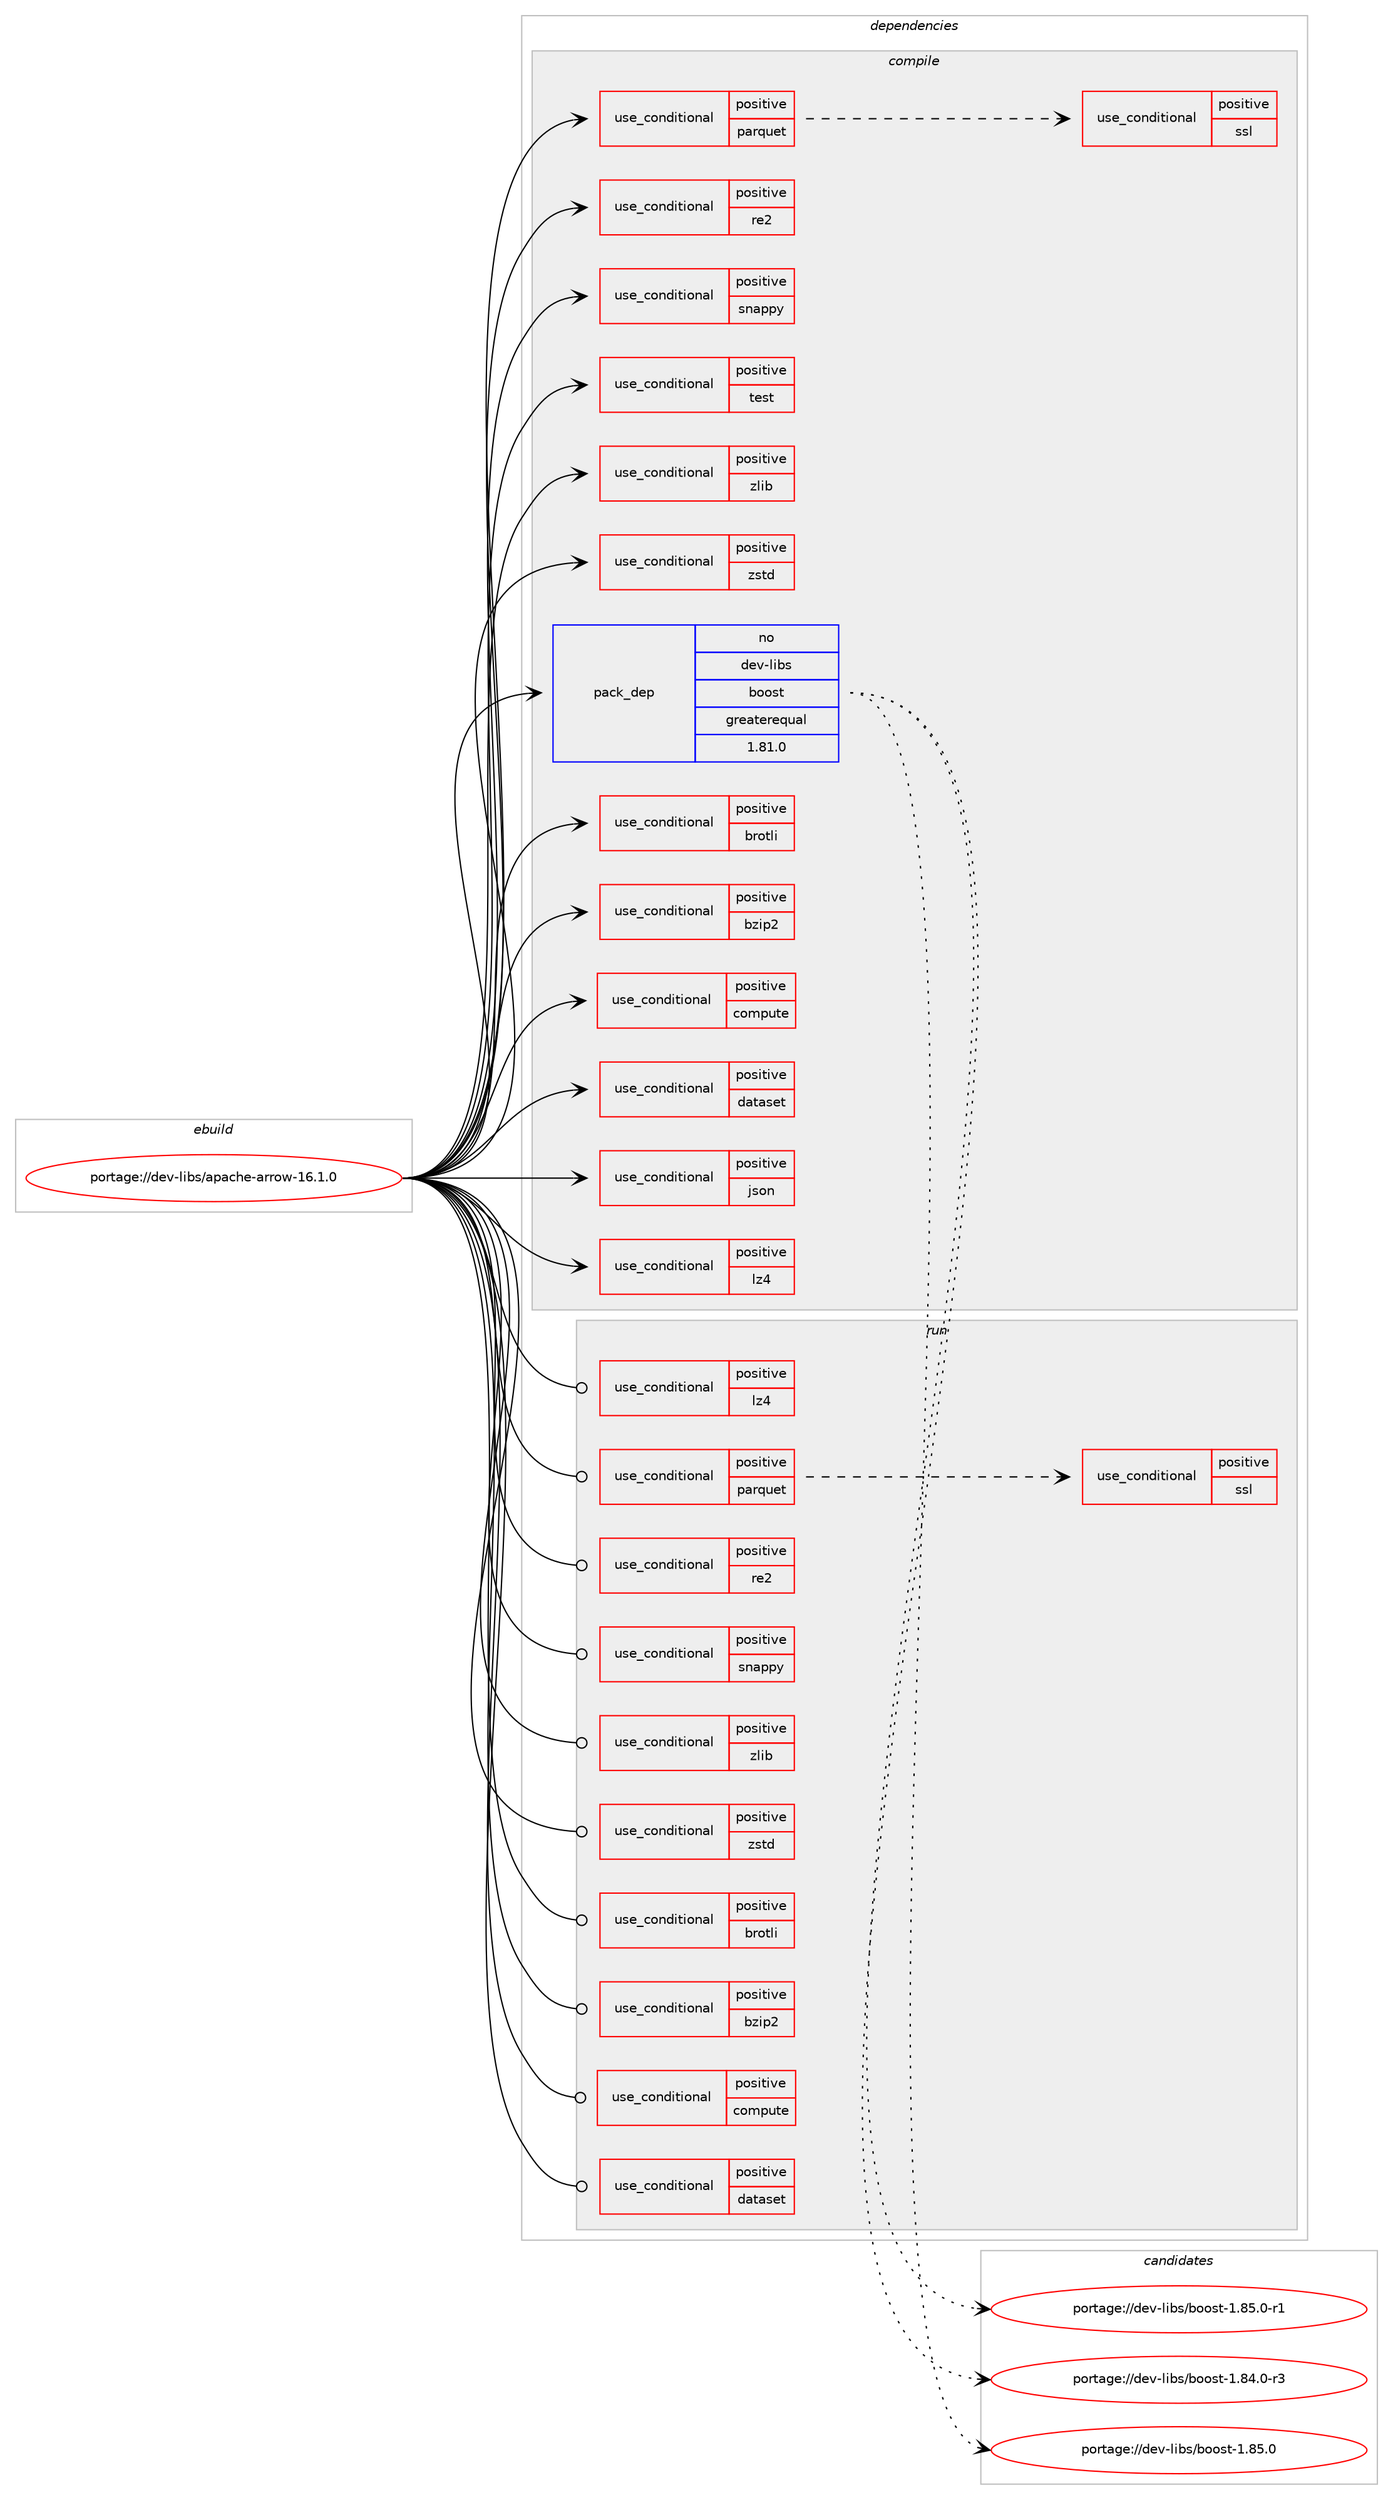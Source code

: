 digraph prolog {

# *************
# Graph options
# *************

newrank=true;
concentrate=true;
compound=true;
graph [rankdir=LR,fontname=Helvetica,fontsize=10,ranksep=1.5];#, ranksep=2.5, nodesep=0.2];
edge  [arrowhead=vee];
node  [fontname=Helvetica,fontsize=10];

# **********
# The ebuild
# **********

subgraph cluster_leftcol {
color=gray;
rank=same;
label=<<i>ebuild</i>>;
id [label="portage://dev-libs/apache-arrow-16.1.0", color=red, width=4, href="../dev-libs/apache-arrow-16.1.0.svg"];
}

# ****************
# The dependencies
# ****************

subgraph cluster_midcol {
color=gray;
label=<<i>dependencies</i>>;
subgraph cluster_compile {
fillcolor="#eeeeee";
style=filled;
label=<<i>compile</i>>;
subgraph cond24990 {
dependency53843 [label=<<TABLE BORDER="0" CELLBORDER="1" CELLSPACING="0" CELLPADDING="4"><TR><TD ROWSPAN="3" CELLPADDING="10">use_conditional</TD></TR><TR><TD>positive</TD></TR><TR><TD>brotli</TD></TR></TABLE>>, shape=none, color=red];
# *** BEGIN UNKNOWN DEPENDENCY TYPE (TODO) ***
# dependency53843 -> package_dependency(portage://dev-libs/apache-arrow-16.1.0,install,no,app-arch,brotli,none,[,,],any_same_slot,[])
# *** END UNKNOWN DEPENDENCY TYPE (TODO) ***

}
id:e -> dependency53843:w [weight=20,style="solid",arrowhead="vee"];
subgraph cond24991 {
dependency53844 [label=<<TABLE BORDER="0" CELLBORDER="1" CELLSPACING="0" CELLPADDING="4"><TR><TD ROWSPAN="3" CELLPADDING="10">use_conditional</TD></TR><TR><TD>positive</TD></TR><TR><TD>bzip2</TD></TR></TABLE>>, shape=none, color=red];
# *** BEGIN UNKNOWN DEPENDENCY TYPE (TODO) ***
# dependency53844 -> package_dependency(portage://dev-libs/apache-arrow-16.1.0,install,no,app-arch,bzip2,none,[,,],any_same_slot,[])
# *** END UNKNOWN DEPENDENCY TYPE (TODO) ***

}
id:e -> dependency53844:w [weight=20,style="solid",arrowhead="vee"];
subgraph cond24992 {
dependency53845 [label=<<TABLE BORDER="0" CELLBORDER="1" CELLSPACING="0" CELLPADDING="4"><TR><TD ROWSPAN="3" CELLPADDING="10">use_conditional</TD></TR><TR><TD>positive</TD></TR><TR><TD>compute</TD></TR></TABLE>>, shape=none, color=red];
# *** BEGIN UNKNOWN DEPENDENCY TYPE (TODO) ***
# dependency53845 -> package_dependency(portage://dev-libs/apache-arrow-16.1.0,install,no,dev-libs,libutf8proc,none,[,,],any_same_slot,[])
# *** END UNKNOWN DEPENDENCY TYPE (TODO) ***

}
id:e -> dependency53845:w [weight=20,style="solid",arrowhead="vee"];
subgraph cond24993 {
dependency53846 [label=<<TABLE BORDER="0" CELLBORDER="1" CELLSPACING="0" CELLPADDING="4"><TR><TD ROWSPAN="3" CELLPADDING="10">use_conditional</TD></TR><TR><TD>positive</TD></TR><TR><TD>dataset</TD></TR></TABLE>>, shape=none, color=red];
# *** BEGIN UNKNOWN DEPENDENCY TYPE (TODO) ***
# dependency53846 -> package_dependency(portage://dev-libs/apache-arrow-16.1.0,install,no,dev-libs,libutf8proc,none,[,,],any_same_slot,[])
# *** END UNKNOWN DEPENDENCY TYPE (TODO) ***

}
id:e -> dependency53846:w [weight=20,style="solid",arrowhead="vee"];
subgraph cond24994 {
dependency53847 [label=<<TABLE BORDER="0" CELLBORDER="1" CELLSPACING="0" CELLPADDING="4"><TR><TD ROWSPAN="3" CELLPADDING="10">use_conditional</TD></TR><TR><TD>positive</TD></TR><TR><TD>json</TD></TR></TABLE>>, shape=none, color=red];
# *** BEGIN UNKNOWN DEPENDENCY TYPE (TODO) ***
# dependency53847 -> package_dependency(portage://dev-libs/apache-arrow-16.1.0,install,no,dev-libs,rapidjson,none,[,,],[],[])
# *** END UNKNOWN DEPENDENCY TYPE (TODO) ***

}
id:e -> dependency53847:w [weight=20,style="solid",arrowhead="vee"];
subgraph cond24995 {
dependency53848 [label=<<TABLE BORDER="0" CELLBORDER="1" CELLSPACING="0" CELLPADDING="4"><TR><TD ROWSPAN="3" CELLPADDING="10">use_conditional</TD></TR><TR><TD>positive</TD></TR><TR><TD>lz4</TD></TR></TABLE>>, shape=none, color=red];
# *** BEGIN UNKNOWN DEPENDENCY TYPE (TODO) ***
# dependency53848 -> package_dependency(portage://dev-libs/apache-arrow-16.1.0,install,no,app-arch,lz4,none,[,,],any_same_slot,[])
# *** END UNKNOWN DEPENDENCY TYPE (TODO) ***

}
id:e -> dependency53848:w [weight=20,style="solid",arrowhead="vee"];
subgraph cond24996 {
dependency53849 [label=<<TABLE BORDER="0" CELLBORDER="1" CELLSPACING="0" CELLPADDING="4"><TR><TD ROWSPAN="3" CELLPADDING="10">use_conditional</TD></TR><TR><TD>positive</TD></TR><TR><TD>parquet</TD></TR></TABLE>>, shape=none, color=red];
# *** BEGIN UNKNOWN DEPENDENCY TYPE (TODO) ***
# dependency53849 -> package_dependency(portage://dev-libs/apache-arrow-16.1.0,install,no,dev-libs,libutf8proc,none,[,,],any_same_slot,[])
# *** END UNKNOWN DEPENDENCY TYPE (TODO) ***

# *** BEGIN UNKNOWN DEPENDENCY TYPE (TODO) ***
# dependency53849 -> package_dependency(portage://dev-libs/apache-arrow-16.1.0,install,no,dev-libs,thrift,none,[,,],any_same_slot,[])
# *** END UNKNOWN DEPENDENCY TYPE (TODO) ***

subgraph cond24997 {
dependency53850 [label=<<TABLE BORDER="0" CELLBORDER="1" CELLSPACING="0" CELLPADDING="4"><TR><TD ROWSPAN="3" CELLPADDING="10">use_conditional</TD></TR><TR><TD>positive</TD></TR><TR><TD>ssl</TD></TR></TABLE>>, shape=none, color=red];
# *** BEGIN UNKNOWN DEPENDENCY TYPE (TODO) ***
# dependency53850 -> package_dependency(portage://dev-libs/apache-arrow-16.1.0,install,no,dev-libs,openssl,none,[,,],any_same_slot,[])
# *** END UNKNOWN DEPENDENCY TYPE (TODO) ***

}
dependency53849:e -> dependency53850:w [weight=20,style="dashed",arrowhead="vee"];
}
id:e -> dependency53849:w [weight=20,style="solid",arrowhead="vee"];
subgraph cond24998 {
dependency53851 [label=<<TABLE BORDER="0" CELLBORDER="1" CELLSPACING="0" CELLPADDING="4"><TR><TD ROWSPAN="3" CELLPADDING="10">use_conditional</TD></TR><TR><TD>positive</TD></TR><TR><TD>re2</TD></TR></TABLE>>, shape=none, color=red];
# *** BEGIN UNKNOWN DEPENDENCY TYPE (TODO) ***
# dependency53851 -> package_dependency(portage://dev-libs/apache-arrow-16.1.0,install,no,dev-libs,re2,none,[,,],any_same_slot,[])
# *** END UNKNOWN DEPENDENCY TYPE (TODO) ***

}
id:e -> dependency53851:w [weight=20,style="solid",arrowhead="vee"];
subgraph cond24999 {
dependency53852 [label=<<TABLE BORDER="0" CELLBORDER="1" CELLSPACING="0" CELLPADDING="4"><TR><TD ROWSPAN="3" CELLPADDING="10">use_conditional</TD></TR><TR><TD>positive</TD></TR><TR><TD>snappy</TD></TR></TABLE>>, shape=none, color=red];
# *** BEGIN UNKNOWN DEPENDENCY TYPE (TODO) ***
# dependency53852 -> package_dependency(portage://dev-libs/apache-arrow-16.1.0,install,no,app-arch,snappy,none,[,,],any_same_slot,[])
# *** END UNKNOWN DEPENDENCY TYPE (TODO) ***

}
id:e -> dependency53852:w [weight=20,style="solid",arrowhead="vee"];
subgraph cond25000 {
dependency53853 [label=<<TABLE BORDER="0" CELLBORDER="1" CELLSPACING="0" CELLPADDING="4"><TR><TD ROWSPAN="3" CELLPADDING="10">use_conditional</TD></TR><TR><TD>positive</TD></TR><TR><TD>test</TD></TR></TABLE>>, shape=none, color=red];
# *** BEGIN UNKNOWN DEPENDENCY TYPE (TODO) ***
# dependency53853 -> package_dependency(portage://dev-libs/apache-arrow-16.1.0,install,no,dev-cpp,gflags,none,[,,],[],[])
# *** END UNKNOWN DEPENDENCY TYPE (TODO) ***

# *** BEGIN UNKNOWN DEPENDENCY TYPE (TODO) ***
# dependency53853 -> package_dependency(portage://dev-libs/apache-arrow-16.1.0,install,no,dev-cpp,gtest,none,[,,],[],[])
# *** END UNKNOWN DEPENDENCY TYPE (TODO) ***

}
id:e -> dependency53853:w [weight=20,style="solid",arrowhead="vee"];
subgraph cond25001 {
dependency53854 [label=<<TABLE BORDER="0" CELLBORDER="1" CELLSPACING="0" CELLPADDING="4"><TR><TD ROWSPAN="3" CELLPADDING="10">use_conditional</TD></TR><TR><TD>positive</TD></TR><TR><TD>zlib</TD></TR></TABLE>>, shape=none, color=red];
# *** BEGIN UNKNOWN DEPENDENCY TYPE (TODO) ***
# dependency53854 -> package_dependency(portage://dev-libs/apache-arrow-16.1.0,install,no,sys-libs,zlib,none,[,,],any_same_slot,[])
# *** END UNKNOWN DEPENDENCY TYPE (TODO) ***

}
id:e -> dependency53854:w [weight=20,style="solid",arrowhead="vee"];
subgraph cond25002 {
dependency53855 [label=<<TABLE BORDER="0" CELLBORDER="1" CELLSPACING="0" CELLPADDING="4"><TR><TD ROWSPAN="3" CELLPADDING="10">use_conditional</TD></TR><TR><TD>positive</TD></TR><TR><TD>zstd</TD></TR></TABLE>>, shape=none, color=red];
# *** BEGIN UNKNOWN DEPENDENCY TYPE (TODO) ***
# dependency53855 -> package_dependency(portage://dev-libs/apache-arrow-16.1.0,install,no,app-arch,zstd,none,[,,],any_same_slot,[])
# *** END UNKNOWN DEPENDENCY TYPE (TODO) ***

}
id:e -> dependency53855:w [weight=20,style="solid",arrowhead="vee"];
# *** BEGIN UNKNOWN DEPENDENCY TYPE (TODO) ***
# id -> package_dependency(portage://dev-libs/apache-arrow-16.1.0,install,no,dev-cpp,xsimd,none,[,,],[],[])
# *** END UNKNOWN DEPENDENCY TYPE (TODO) ***

subgraph pack27739 {
dependency53856 [label=<<TABLE BORDER="0" CELLBORDER="1" CELLSPACING="0" CELLPADDING="4" WIDTH="220"><TR><TD ROWSPAN="6" CELLPADDING="30">pack_dep</TD></TR><TR><TD WIDTH="110">no</TD></TR><TR><TD>dev-libs</TD></TR><TR><TD>boost</TD></TR><TR><TD>greaterequal</TD></TR><TR><TD>1.81.0</TD></TR></TABLE>>, shape=none, color=blue];
}
id:e -> dependency53856:w [weight=20,style="solid",arrowhead="vee"];
}
subgraph cluster_compileandrun {
fillcolor="#eeeeee";
style=filled;
label=<<i>compile and run</i>>;
}
subgraph cluster_run {
fillcolor="#eeeeee";
style=filled;
label=<<i>run</i>>;
subgraph cond25003 {
dependency53857 [label=<<TABLE BORDER="0" CELLBORDER="1" CELLSPACING="0" CELLPADDING="4"><TR><TD ROWSPAN="3" CELLPADDING="10">use_conditional</TD></TR><TR><TD>positive</TD></TR><TR><TD>brotli</TD></TR></TABLE>>, shape=none, color=red];
# *** BEGIN UNKNOWN DEPENDENCY TYPE (TODO) ***
# dependency53857 -> package_dependency(portage://dev-libs/apache-arrow-16.1.0,run,no,app-arch,brotli,none,[,,],any_same_slot,[])
# *** END UNKNOWN DEPENDENCY TYPE (TODO) ***

}
id:e -> dependency53857:w [weight=20,style="solid",arrowhead="odot"];
subgraph cond25004 {
dependency53858 [label=<<TABLE BORDER="0" CELLBORDER="1" CELLSPACING="0" CELLPADDING="4"><TR><TD ROWSPAN="3" CELLPADDING="10">use_conditional</TD></TR><TR><TD>positive</TD></TR><TR><TD>bzip2</TD></TR></TABLE>>, shape=none, color=red];
# *** BEGIN UNKNOWN DEPENDENCY TYPE (TODO) ***
# dependency53858 -> package_dependency(portage://dev-libs/apache-arrow-16.1.0,run,no,app-arch,bzip2,none,[,,],any_same_slot,[])
# *** END UNKNOWN DEPENDENCY TYPE (TODO) ***

}
id:e -> dependency53858:w [weight=20,style="solid",arrowhead="odot"];
subgraph cond25005 {
dependency53859 [label=<<TABLE BORDER="0" CELLBORDER="1" CELLSPACING="0" CELLPADDING="4"><TR><TD ROWSPAN="3" CELLPADDING="10">use_conditional</TD></TR><TR><TD>positive</TD></TR><TR><TD>compute</TD></TR></TABLE>>, shape=none, color=red];
# *** BEGIN UNKNOWN DEPENDENCY TYPE (TODO) ***
# dependency53859 -> package_dependency(portage://dev-libs/apache-arrow-16.1.0,run,no,dev-libs,libutf8proc,none,[,,],any_same_slot,[])
# *** END UNKNOWN DEPENDENCY TYPE (TODO) ***

}
id:e -> dependency53859:w [weight=20,style="solid",arrowhead="odot"];
subgraph cond25006 {
dependency53860 [label=<<TABLE BORDER="0" CELLBORDER="1" CELLSPACING="0" CELLPADDING="4"><TR><TD ROWSPAN="3" CELLPADDING="10">use_conditional</TD></TR><TR><TD>positive</TD></TR><TR><TD>dataset</TD></TR></TABLE>>, shape=none, color=red];
# *** BEGIN UNKNOWN DEPENDENCY TYPE (TODO) ***
# dependency53860 -> package_dependency(portage://dev-libs/apache-arrow-16.1.0,run,no,dev-libs,libutf8proc,none,[,,],any_same_slot,[])
# *** END UNKNOWN DEPENDENCY TYPE (TODO) ***

}
id:e -> dependency53860:w [weight=20,style="solid",arrowhead="odot"];
subgraph cond25007 {
dependency53861 [label=<<TABLE BORDER="0" CELLBORDER="1" CELLSPACING="0" CELLPADDING="4"><TR><TD ROWSPAN="3" CELLPADDING="10">use_conditional</TD></TR><TR><TD>positive</TD></TR><TR><TD>lz4</TD></TR></TABLE>>, shape=none, color=red];
# *** BEGIN UNKNOWN DEPENDENCY TYPE (TODO) ***
# dependency53861 -> package_dependency(portage://dev-libs/apache-arrow-16.1.0,run,no,app-arch,lz4,none,[,,],any_same_slot,[])
# *** END UNKNOWN DEPENDENCY TYPE (TODO) ***

}
id:e -> dependency53861:w [weight=20,style="solid",arrowhead="odot"];
subgraph cond25008 {
dependency53862 [label=<<TABLE BORDER="0" CELLBORDER="1" CELLSPACING="0" CELLPADDING="4"><TR><TD ROWSPAN="3" CELLPADDING="10">use_conditional</TD></TR><TR><TD>positive</TD></TR><TR><TD>parquet</TD></TR></TABLE>>, shape=none, color=red];
# *** BEGIN UNKNOWN DEPENDENCY TYPE (TODO) ***
# dependency53862 -> package_dependency(portage://dev-libs/apache-arrow-16.1.0,run,no,dev-libs,libutf8proc,none,[,,],any_same_slot,[])
# *** END UNKNOWN DEPENDENCY TYPE (TODO) ***

# *** BEGIN UNKNOWN DEPENDENCY TYPE (TODO) ***
# dependency53862 -> package_dependency(portage://dev-libs/apache-arrow-16.1.0,run,no,dev-libs,thrift,none,[,,],any_same_slot,[])
# *** END UNKNOWN DEPENDENCY TYPE (TODO) ***

subgraph cond25009 {
dependency53863 [label=<<TABLE BORDER="0" CELLBORDER="1" CELLSPACING="0" CELLPADDING="4"><TR><TD ROWSPAN="3" CELLPADDING="10">use_conditional</TD></TR><TR><TD>positive</TD></TR><TR><TD>ssl</TD></TR></TABLE>>, shape=none, color=red];
# *** BEGIN UNKNOWN DEPENDENCY TYPE (TODO) ***
# dependency53863 -> package_dependency(portage://dev-libs/apache-arrow-16.1.0,run,no,dev-libs,openssl,none,[,,],any_same_slot,[])
# *** END UNKNOWN DEPENDENCY TYPE (TODO) ***

}
dependency53862:e -> dependency53863:w [weight=20,style="dashed",arrowhead="vee"];
}
id:e -> dependency53862:w [weight=20,style="solid",arrowhead="odot"];
subgraph cond25010 {
dependency53864 [label=<<TABLE BORDER="0" CELLBORDER="1" CELLSPACING="0" CELLPADDING="4"><TR><TD ROWSPAN="3" CELLPADDING="10">use_conditional</TD></TR><TR><TD>positive</TD></TR><TR><TD>re2</TD></TR></TABLE>>, shape=none, color=red];
# *** BEGIN UNKNOWN DEPENDENCY TYPE (TODO) ***
# dependency53864 -> package_dependency(portage://dev-libs/apache-arrow-16.1.0,run,no,dev-libs,re2,none,[,,],any_same_slot,[])
# *** END UNKNOWN DEPENDENCY TYPE (TODO) ***

}
id:e -> dependency53864:w [weight=20,style="solid",arrowhead="odot"];
subgraph cond25011 {
dependency53865 [label=<<TABLE BORDER="0" CELLBORDER="1" CELLSPACING="0" CELLPADDING="4"><TR><TD ROWSPAN="3" CELLPADDING="10">use_conditional</TD></TR><TR><TD>positive</TD></TR><TR><TD>snappy</TD></TR></TABLE>>, shape=none, color=red];
# *** BEGIN UNKNOWN DEPENDENCY TYPE (TODO) ***
# dependency53865 -> package_dependency(portage://dev-libs/apache-arrow-16.1.0,run,no,app-arch,snappy,none,[,,],any_same_slot,[])
# *** END UNKNOWN DEPENDENCY TYPE (TODO) ***

}
id:e -> dependency53865:w [weight=20,style="solid",arrowhead="odot"];
subgraph cond25012 {
dependency53866 [label=<<TABLE BORDER="0" CELLBORDER="1" CELLSPACING="0" CELLPADDING="4"><TR><TD ROWSPAN="3" CELLPADDING="10">use_conditional</TD></TR><TR><TD>positive</TD></TR><TR><TD>zlib</TD></TR></TABLE>>, shape=none, color=red];
# *** BEGIN UNKNOWN DEPENDENCY TYPE (TODO) ***
# dependency53866 -> package_dependency(portage://dev-libs/apache-arrow-16.1.0,run,no,sys-libs,zlib,none,[,,],any_same_slot,[])
# *** END UNKNOWN DEPENDENCY TYPE (TODO) ***

}
id:e -> dependency53866:w [weight=20,style="solid",arrowhead="odot"];
subgraph cond25013 {
dependency53867 [label=<<TABLE BORDER="0" CELLBORDER="1" CELLSPACING="0" CELLPADDING="4"><TR><TD ROWSPAN="3" CELLPADDING="10">use_conditional</TD></TR><TR><TD>positive</TD></TR><TR><TD>zstd</TD></TR></TABLE>>, shape=none, color=red];
# *** BEGIN UNKNOWN DEPENDENCY TYPE (TODO) ***
# dependency53867 -> package_dependency(portage://dev-libs/apache-arrow-16.1.0,run,no,app-arch,zstd,none,[,,],any_same_slot,[])
# *** END UNKNOWN DEPENDENCY TYPE (TODO) ***

}
id:e -> dependency53867:w [weight=20,style="solid",arrowhead="odot"];
}
}

# **************
# The candidates
# **************

subgraph cluster_choices {
rank=same;
color=gray;
label=<<i>candidates</i>>;

subgraph choice27739 {
color=black;
nodesep=1;
choice10010111845108105981154798111111115116454946565246484511451 [label="portage://dev-libs/boost-1.84.0-r3", color=red, width=4,href="../dev-libs/boost-1.84.0-r3.svg"];
choice1001011184510810598115479811111111511645494656534648 [label="portage://dev-libs/boost-1.85.0", color=red, width=4,href="../dev-libs/boost-1.85.0.svg"];
choice10010111845108105981154798111111115116454946565346484511449 [label="portage://dev-libs/boost-1.85.0-r1", color=red, width=4,href="../dev-libs/boost-1.85.0-r1.svg"];
dependency53856:e -> choice10010111845108105981154798111111115116454946565246484511451:w [style=dotted,weight="100"];
dependency53856:e -> choice1001011184510810598115479811111111511645494656534648:w [style=dotted,weight="100"];
dependency53856:e -> choice10010111845108105981154798111111115116454946565346484511449:w [style=dotted,weight="100"];
}
}

}
